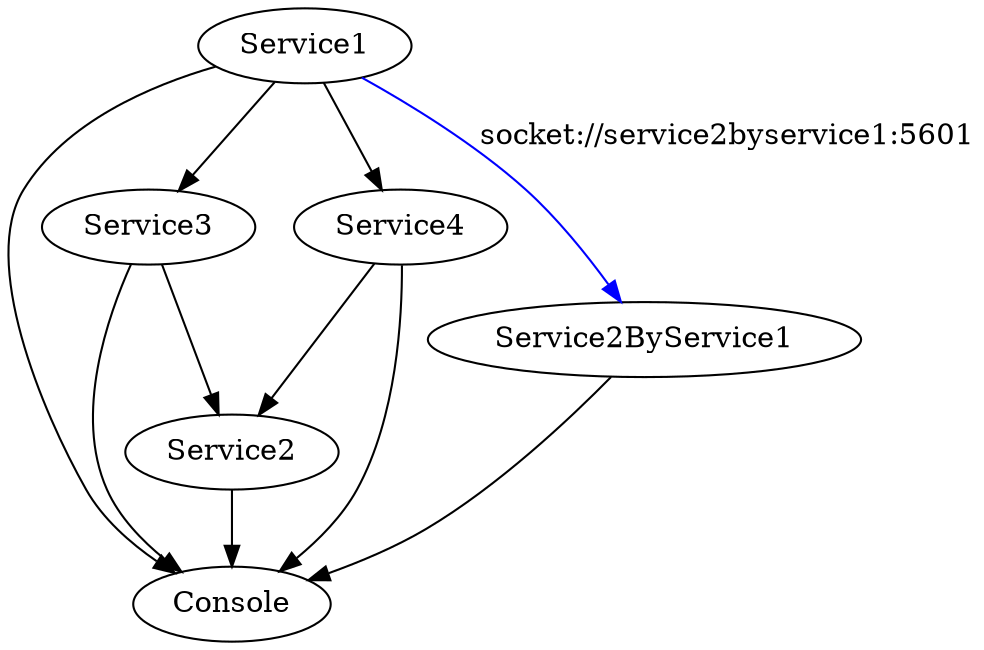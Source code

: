 digraph G {
	Service1 -> Console; 
	Service1 -> Service3; 
	Service1 -> Service4; 
	Service2 -> Console; 
	Service3 -> Console; 
	Service3 -> Service2; 
	Service4 -> Console; 
	Service4 -> Service2; 
	Service2ByService1 -> Console; 
	Service1 -> Service2ByService1[ label= "socket://service2byservice1:5601" color="blue"];
}
